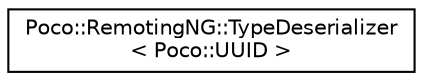 digraph "Graphical Class Hierarchy"
{
 // LATEX_PDF_SIZE
  edge [fontname="Helvetica",fontsize="10",labelfontname="Helvetica",labelfontsize="10"];
  node [fontname="Helvetica",fontsize="10",shape=record];
  rankdir="LR";
  Node0 [label="Poco::RemotingNG::TypeDeserializer\l\< Poco::UUID \>",height=0.2,width=0.4,color="black", fillcolor="white", style="filled",URL="$classPoco_1_1RemotingNG_1_1TypeDeserializer_3_01Poco_1_1UUID_01_4.html",tooltip=" "];
}

